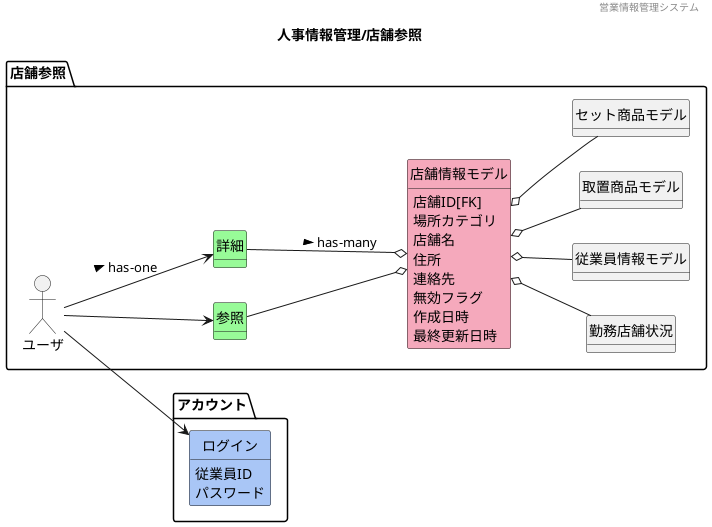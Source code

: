 @startuml ../images/人事情報管理/店舗参照
' ヘッダー
header 営業情報管理システム
' タイトル
title 人事情報管理/店舗参照
' 
hide circle
' 
hide method
left to right direction

package "アカウント"{
    class "ログイン" #A9C6F6

}

package "店舗参照" {
    'ユーザや外部システム
    mix_actor "ユーザ"
    class "参照" #98fb98
    class "詳細" #98fb98
    class "店舗情報モデル" #F5A9BC
    class "勤務店舗状況"
    class "従業員情報モデル"
    class "取置商品モデル"
    class "セット商品モデル"
}
    ' package "マスタ管理"{
    ' }

    'モデル同士の関係
    ユーザ --> 参照
    ユーザ --> 詳細 : > has-one
    ユーザ --> ログイン
    参照 --o 店舗情報モデル
    詳細 --o 店舗情報モデル : > has-many
    店舗情報モデル o-- 勤務店舗状況
    店舗情報モデル o-- 従業員情報モデル
    店舗情報モデル o-- 取置商品モデル
    店舗情報モデル o-- セット商品モデル
    ' 店舗情報モデル o-- マスタ管理

    'ドメインクラスの属性
    店舗情報モデル : 店舗ID[FK]
    店舗情報モデル : 場所カテゴリ
    店舗情報モデル : 店舗名
    店舗情報モデル : 住所
    店舗情報モデル : 連絡先
    店舗情報モデル : 無効フラグ
    店舗情報モデル : 作成日時
    店舗情報モデル : 最終更新日時
    ログイン : 従業員ID
    ログイン : パスワード




@enduml